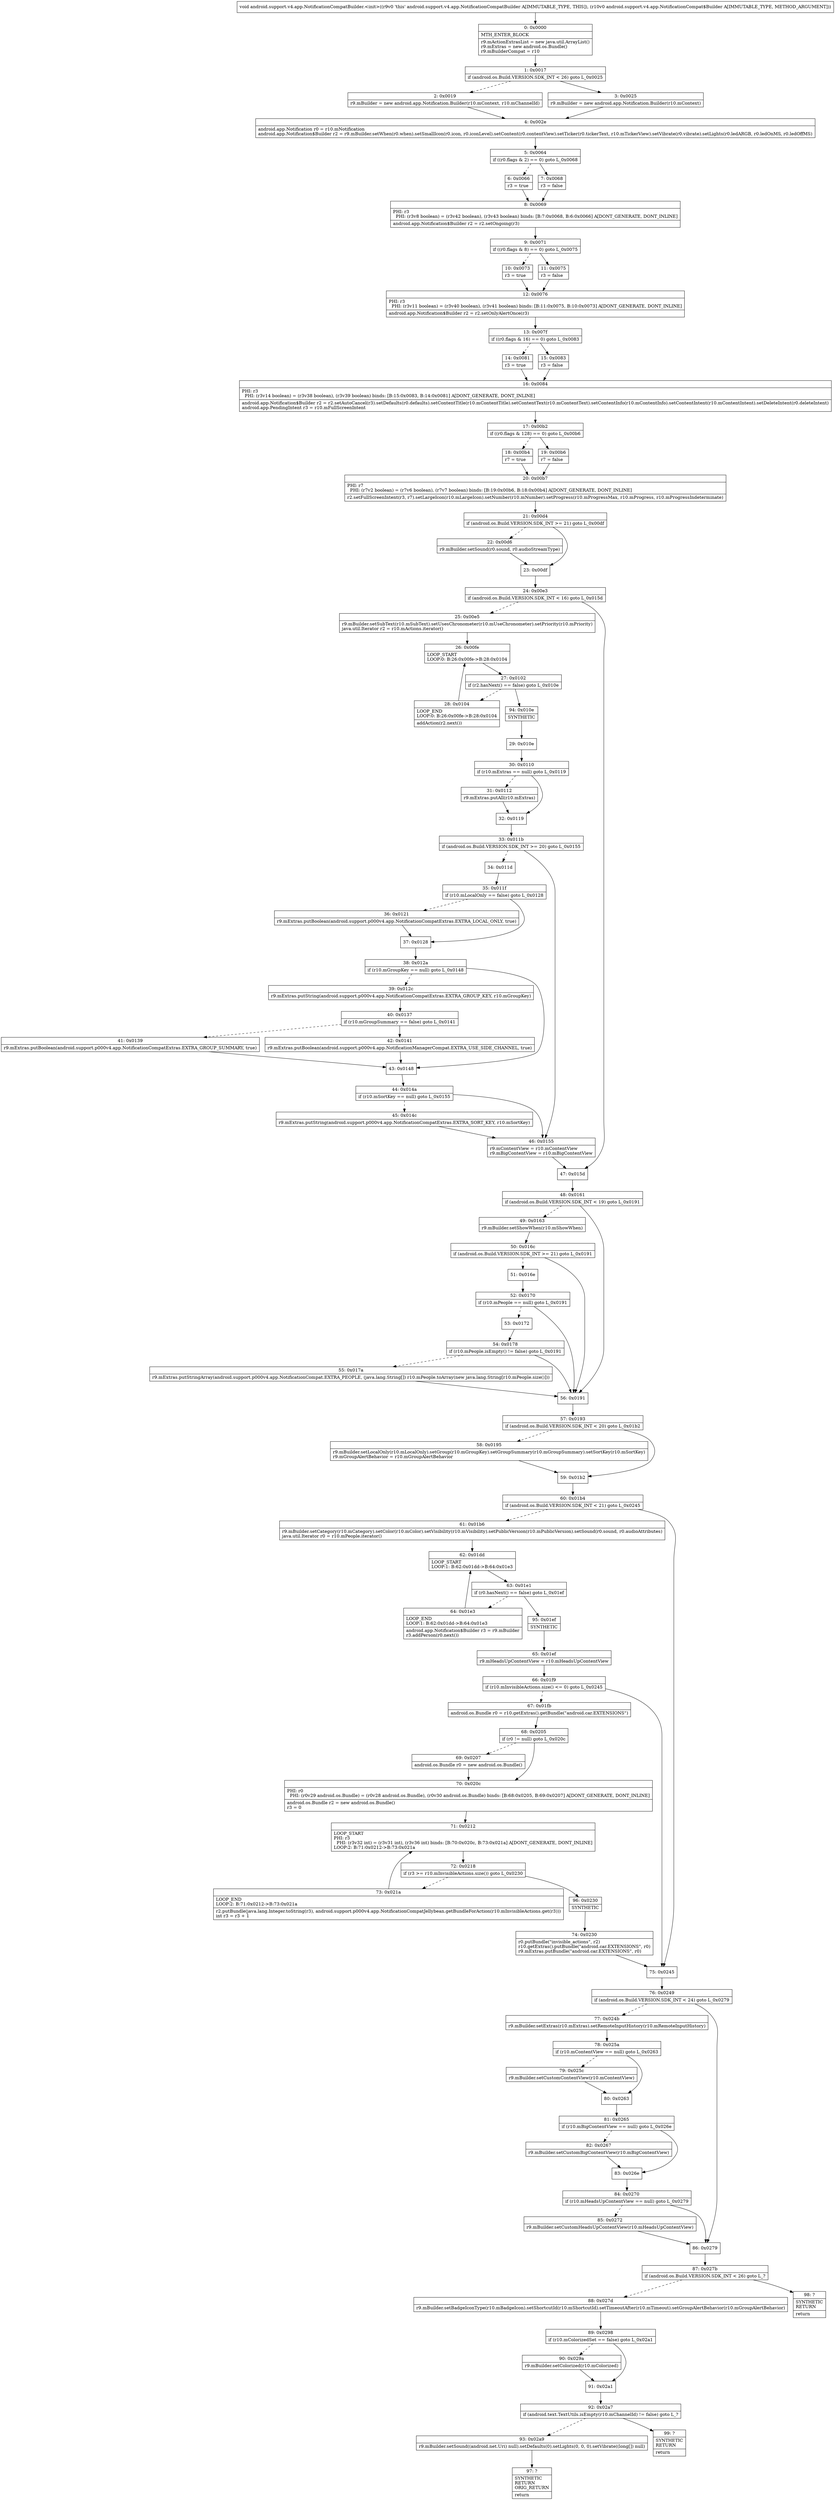 digraph "CFG forandroid.support.v4.app.NotificationCompatBuilder.\<init\>(Landroid\/support\/v4\/app\/NotificationCompat$Builder;)V" {
Node_0 [shape=record,label="{0\:\ 0x0000|MTH_ENTER_BLOCK\l|r9.mActionExtrasList = new java.util.ArrayList()\lr9.mExtras = new android.os.Bundle()\lr9.mBuilderCompat = r10\l}"];
Node_1 [shape=record,label="{1\:\ 0x0017|if (android.os.Build.VERSION.SDK_INT \< 26) goto L_0x0025\l}"];
Node_2 [shape=record,label="{2\:\ 0x0019|r9.mBuilder = new android.app.Notification.Builder(r10.mContext, r10.mChannelId)\l}"];
Node_3 [shape=record,label="{3\:\ 0x0025|r9.mBuilder = new android.app.Notification.Builder(r10.mContext)\l}"];
Node_4 [shape=record,label="{4\:\ 0x002e|android.app.Notification r0 = r10.mNotification\landroid.app.Notification$Builder r2 = r9.mBuilder.setWhen(r0.when).setSmallIcon(r0.icon, r0.iconLevel).setContent(r0.contentView).setTicker(r0.tickerText, r10.mTickerView).setVibrate(r0.vibrate).setLights(r0.ledARGB, r0.ledOnMS, r0.ledOffMS)\l}"];
Node_5 [shape=record,label="{5\:\ 0x0064|if ((r0.flags & 2) == 0) goto L_0x0068\l}"];
Node_6 [shape=record,label="{6\:\ 0x0066|r3 = true\l}"];
Node_7 [shape=record,label="{7\:\ 0x0068|r3 = false\l}"];
Node_8 [shape=record,label="{8\:\ 0x0069|PHI: r3 \l  PHI: (r3v8 boolean) = (r3v42 boolean), (r3v43 boolean) binds: [B:7:0x0068, B:6:0x0066] A[DONT_GENERATE, DONT_INLINE]\l|android.app.Notification$Builder r2 = r2.setOngoing(r3)\l}"];
Node_9 [shape=record,label="{9\:\ 0x0071|if ((r0.flags & 8) == 0) goto L_0x0075\l}"];
Node_10 [shape=record,label="{10\:\ 0x0073|r3 = true\l}"];
Node_11 [shape=record,label="{11\:\ 0x0075|r3 = false\l}"];
Node_12 [shape=record,label="{12\:\ 0x0076|PHI: r3 \l  PHI: (r3v11 boolean) = (r3v40 boolean), (r3v41 boolean) binds: [B:11:0x0075, B:10:0x0073] A[DONT_GENERATE, DONT_INLINE]\l|android.app.Notification$Builder r2 = r2.setOnlyAlertOnce(r3)\l}"];
Node_13 [shape=record,label="{13\:\ 0x007f|if ((r0.flags & 16) == 0) goto L_0x0083\l}"];
Node_14 [shape=record,label="{14\:\ 0x0081|r3 = true\l}"];
Node_15 [shape=record,label="{15\:\ 0x0083|r3 = false\l}"];
Node_16 [shape=record,label="{16\:\ 0x0084|PHI: r3 \l  PHI: (r3v14 boolean) = (r3v38 boolean), (r3v39 boolean) binds: [B:15:0x0083, B:14:0x0081] A[DONT_GENERATE, DONT_INLINE]\l|android.app.Notification$Builder r2 = r2.setAutoCancel(r3).setDefaults(r0.defaults).setContentTitle(r10.mContentTitle).setContentText(r10.mContentText).setContentInfo(r10.mContentInfo).setContentIntent(r10.mContentIntent).setDeleteIntent(r0.deleteIntent)\landroid.app.PendingIntent r3 = r10.mFullScreenIntent\l}"];
Node_17 [shape=record,label="{17\:\ 0x00b2|if ((r0.flags & 128) == 0) goto L_0x00b6\l}"];
Node_18 [shape=record,label="{18\:\ 0x00b4|r7 = true\l}"];
Node_19 [shape=record,label="{19\:\ 0x00b6|r7 = false\l}"];
Node_20 [shape=record,label="{20\:\ 0x00b7|PHI: r7 \l  PHI: (r7v2 boolean) = (r7v6 boolean), (r7v7 boolean) binds: [B:19:0x00b6, B:18:0x00b4] A[DONT_GENERATE, DONT_INLINE]\l|r2.setFullScreenIntent(r3, r7).setLargeIcon(r10.mLargeIcon).setNumber(r10.mNumber).setProgress(r10.mProgressMax, r10.mProgress, r10.mProgressIndeterminate)\l}"];
Node_21 [shape=record,label="{21\:\ 0x00d4|if (android.os.Build.VERSION.SDK_INT \>= 21) goto L_0x00df\l}"];
Node_22 [shape=record,label="{22\:\ 0x00d6|r9.mBuilder.setSound(r0.sound, r0.audioStreamType)\l}"];
Node_23 [shape=record,label="{23\:\ 0x00df}"];
Node_24 [shape=record,label="{24\:\ 0x00e3|if (android.os.Build.VERSION.SDK_INT \< 16) goto L_0x015d\l}"];
Node_25 [shape=record,label="{25\:\ 0x00e5|r9.mBuilder.setSubText(r10.mSubText).setUsesChronometer(r10.mUseChronometer).setPriority(r10.mPriority)\ljava.util.Iterator r2 = r10.mActions.iterator()\l}"];
Node_26 [shape=record,label="{26\:\ 0x00fe|LOOP_START\lLOOP:0: B:26:0x00fe\-\>B:28:0x0104\l}"];
Node_27 [shape=record,label="{27\:\ 0x0102|if (r2.hasNext() == false) goto L_0x010e\l}"];
Node_28 [shape=record,label="{28\:\ 0x0104|LOOP_END\lLOOP:0: B:26:0x00fe\-\>B:28:0x0104\l|addAction(r2.next())\l}"];
Node_29 [shape=record,label="{29\:\ 0x010e}"];
Node_30 [shape=record,label="{30\:\ 0x0110|if (r10.mExtras == null) goto L_0x0119\l}"];
Node_31 [shape=record,label="{31\:\ 0x0112|r9.mExtras.putAll(r10.mExtras)\l}"];
Node_32 [shape=record,label="{32\:\ 0x0119}"];
Node_33 [shape=record,label="{33\:\ 0x011b|if (android.os.Build.VERSION.SDK_INT \>= 20) goto L_0x0155\l}"];
Node_34 [shape=record,label="{34\:\ 0x011d}"];
Node_35 [shape=record,label="{35\:\ 0x011f|if (r10.mLocalOnly == false) goto L_0x0128\l}"];
Node_36 [shape=record,label="{36\:\ 0x0121|r9.mExtras.putBoolean(android.support.p000v4.app.NotificationCompatExtras.EXTRA_LOCAL_ONLY, true)\l}"];
Node_37 [shape=record,label="{37\:\ 0x0128}"];
Node_38 [shape=record,label="{38\:\ 0x012a|if (r10.mGroupKey == null) goto L_0x0148\l}"];
Node_39 [shape=record,label="{39\:\ 0x012c|r9.mExtras.putString(android.support.p000v4.app.NotificationCompatExtras.EXTRA_GROUP_KEY, r10.mGroupKey)\l}"];
Node_40 [shape=record,label="{40\:\ 0x0137|if (r10.mGroupSummary == false) goto L_0x0141\l}"];
Node_41 [shape=record,label="{41\:\ 0x0139|r9.mExtras.putBoolean(android.support.p000v4.app.NotificationCompatExtras.EXTRA_GROUP_SUMMARY, true)\l}"];
Node_42 [shape=record,label="{42\:\ 0x0141|r9.mExtras.putBoolean(android.support.p000v4.app.NotificationManagerCompat.EXTRA_USE_SIDE_CHANNEL, true)\l}"];
Node_43 [shape=record,label="{43\:\ 0x0148}"];
Node_44 [shape=record,label="{44\:\ 0x014a|if (r10.mSortKey == null) goto L_0x0155\l}"];
Node_45 [shape=record,label="{45\:\ 0x014c|r9.mExtras.putString(android.support.p000v4.app.NotificationCompatExtras.EXTRA_SORT_KEY, r10.mSortKey)\l}"];
Node_46 [shape=record,label="{46\:\ 0x0155|r9.mContentView = r10.mContentView\lr9.mBigContentView = r10.mBigContentView\l}"];
Node_47 [shape=record,label="{47\:\ 0x015d}"];
Node_48 [shape=record,label="{48\:\ 0x0161|if (android.os.Build.VERSION.SDK_INT \< 19) goto L_0x0191\l}"];
Node_49 [shape=record,label="{49\:\ 0x0163|r9.mBuilder.setShowWhen(r10.mShowWhen)\l}"];
Node_50 [shape=record,label="{50\:\ 0x016c|if (android.os.Build.VERSION.SDK_INT \>= 21) goto L_0x0191\l}"];
Node_51 [shape=record,label="{51\:\ 0x016e}"];
Node_52 [shape=record,label="{52\:\ 0x0170|if (r10.mPeople == null) goto L_0x0191\l}"];
Node_53 [shape=record,label="{53\:\ 0x0172}"];
Node_54 [shape=record,label="{54\:\ 0x0178|if (r10.mPeople.isEmpty() != false) goto L_0x0191\l}"];
Node_55 [shape=record,label="{55\:\ 0x017a|r9.mExtras.putStringArray(android.support.p000v4.app.NotificationCompat.EXTRA_PEOPLE, (java.lang.String[]) r10.mPeople.toArray(new java.lang.String[r10.mPeople.size()]))\l}"];
Node_56 [shape=record,label="{56\:\ 0x0191}"];
Node_57 [shape=record,label="{57\:\ 0x0193|if (android.os.Build.VERSION.SDK_INT \< 20) goto L_0x01b2\l}"];
Node_58 [shape=record,label="{58\:\ 0x0195|r9.mBuilder.setLocalOnly(r10.mLocalOnly).setGroup(r10.mGroupKey).setGroupSummary(r10.mGroupSummary).setSortKey(r10.mSortKey)\lr9.mGroupAlertBehavior = r10.mGroupAlertBehavior\l}"];
Node_59 [shape=record,label="{59\:\ 0x01b2}"];
Node_60 [shape=record,label="{60\:\ 0x01b4|if (android.os.Build.VERSION.SDK_INT \< 21) goto L_0x0245\l}"];
Node_61 [shape=record,label="{61\:\ 0x01b6|r9.mBuilder.setCategory(r10.mCategory).setColor(r10.mColor).setVisibility(r10.mVisibility).setPublicVersion(r10.mPublicVersion).setSound(r0.sound, r0.audioAttributes)\ljava.util.Iterator r0 = r10.mPeople.iterator()\l}"];
Node_62 [shape=record,label="{62\:\ 0x01dd|LOOP_START\lLOOP:1: B:62:0x01dd\-\>B:64:0x01e3\l}"];
Node_63 [shape=record,label="{63\:\ 0x01e1|if (r0.hasNext() == false) goto L_0x01ef\l}"];
Node_64 [shape=record,label="{64\:\ 0x01e3|LOOP_END\lLOOP:1: B:62:0x01dd\-\>B:64:0x01e3\l|android.app.Notification$Builder r3 = r9.mBuilder\lr3.addPerson(r0.next())\l}"];
Node_65 [shape=record,label="{65\:\ 0x01ef|r9.mHeadsUpContentView = r10.mHeadsUpContentView\l}"];
Node_66 [shape=record,label="{66\:\ 0x01f9|if (r10.mInvisibleActions.size() \<= 0) goto L_0x0245\l}"];
Node_67 [shape=record,label="{67\:\ 0x01fb|android.os.Bundle r0 = r10.getExtras().getBundle(\"android.car.EXTENSIONS\")\l}"];
Node_68 [shape=record,label="{68\:\ 0x0205|if (r0 != null) goto L_0x020c\l}"];
Node_69 [shape=record,label="{69\:\ 0x0207|android.os.Bundle r0 = new android.os.Bundle()\l}"];
Node_70 [shape=record,label="{70\:\ 0x020c|PHI: r0 \l  PHI: (r0v29 android.os.Bundle) = (r0v28 android.os.Bundle), (r0v30 android.os.Bundle) binds: [B:68:0x0205, B:69:0x0207] A[DONT_GENERATE, DONT_INLINE]\l|android.os.Bundle r2 = new android.os.Bundle()\lr3 = 0\l}"];
Node_71 [shape=record,label="{71\:\ 0x0212|LOOP_START\lPHI: r3 \l  PHI: (r3v32 int) = (r3v31 int), (r3v36 int) binds: [B:70:0x020c, B:73:0x021a] A[DONT_GENERATE, DONT_INLINE]\lLOOP:2: B:71:0x0212\-\>B:73:0x021a\l}"];
Node_72 [shape=record,label="{72\:\ 0x0218|if (r3 \>= r10.mInvisibleActions.size()) goto L_0x0230\l}"];
Node_73 [shape=record,label="{73\:\ 0x021a|LOOP_END\lLOOP:2: B:71:0x0212\-\>B:73:0x021a\l|r2.putBundle(java.lang.Integer.toString(r3), android.support.p000v4.app.NotificationCompatJellybean.getBundleForAction(r10.mInvisibleActions.get(r3)))\lint r3 = r3 + 1\l}"];
Node_74 [shape=record,label="{74\:\ 0x0230|r0.putBundle(\"invisible_actions\", r2)\lr10.getExtras().putBundle(\"android.car.EXTENSIONS\", r0)\lr9.mExtras.putBundle(\"android.car.EXTENSIONS\", r0)\l}"];
Node_75 [shape=record,label="{75\:\ 0x0245}"];
Node_76 [shape=record,label="{76\:\ 0x0249|if (android.os.Build.VERSION.SDK_INT \< 24) goto L_0x0279\l}"];
Node_77 [shape=record,label="{77\:\ 0x024b|r9.mBuilder.setExtras(r10.mExtras).setRemoteInputHistory(r10.mRemoteInputHistory)\l}"];
Node_78 [shape=record,label="{78\:\ 0x025a|if (r10.mContentView == null) goto L_0x0263\l}"];
Node_79 [shape=record,label="{79\:\ 0x025c|r9.mBuilder.setCustomContentView(r10.mContentView)\l}"];
Node_80 [shape=record,label="{80\:\ 0x0263}"];
Node_81 [shape=record,label="{81\:\ 0x0265|if (r10.mBigContentView == null) goto L_0x026e\l}"];
Node_82 [shape=record,label="{82\:\ 0x0267|r9.mBuilder.setCustomBigContentView(r10.mBigContentView)\l}"];
Node_83 [shape=record,label="{83\:\ 0x026e}"];
Node_84 [shape=record,label="{84\:\ 0x0270|if (r10.mHeadsUpContentView == null) goto L_0x0279\l}"];
Node_85 [shape=record,label="{85\:\ 0x0272|r9.mBuilder.setCustomHeadsUpContentView(r10.mHeadsUpContentView)\l}"];
Node_86 [shape=record,label="{86\:\ 0x0279}"];
Node_87 [shape=record,label="{87\:\ 0x027b|if (android.os.Build.VERSION.SDK_INT \< 26) goto L_?\l}"];
Node_88 [shape=record,label="{88\:\ 0x027d|r9.mBuilder.setBadgeIconType(r10.mBadgeIcon).setShortcutId(r10.mShortcutId).setTimeoutAfter(r10.mTimeout).setGroupAlertBehavior(r10.mGroupAlertBehavior)\l}"];
Node_89 [shape=record,label="{89\:\ 0x0298|if (r10.mColorizedSet == false) goto L_0x02a1\l}"];
Node_90 [shape=record,label="{90\:\ 0x029a|r9.mBuilder.setColorized(r10.mColorized)\l}"];
Node_91 [shape=record,label="{91\:\ 0x02a1}"];
Node_92 [shape=record,label="{92\:\ 0x02a7|if (android.text.TextUtils.isEmpty(r10.mChannelId) != false) goto L_?\l}"];
Node_93 [shape=record,label="{93\:\ 0x02a9|r9.mBuilder.setSound((android.net.Uri) null).setDefaults(0).setLights(0, 0, 0).setVibrate((long[]) null)\l}"];
Node_94 [shape=record,label="{94\:\ 0x010e|SYNTHETIC\l}"];
Node_95 [shape=record,label="{95\:\ 0x01ef|SYNTHETIC\l}"];
Node_96 [shape=record,label="{96\:\ 0x0230|SYNTHETIC\l}"];
Node_97 [shape=record,label="{97\:\ ?|SYNTHETIC\lRETURN\lORIG_RETURN\l|return\l}"];
Node_98 [shape=record,label="{98\:\ ?|SYNTHETIC\lRETURN\l|return\l}"];
Node_99 [shape=record,label="{99\:\ ?|SYNTHETIC\lRETURN\l|return\l}"];
MethodNode[shape=record,label="{void android.support.v4.app.NotificationCompatBuilder.\<init\>((r9v0 'this' android.support.v4.app.NotificationCompatBuilder A[IMMUTABLE_TYPE, THIS]), (r10v0 android.support.v4.app.NotificationCompat$Builder A[IMMUTABLE_TYPE, METHOD_ARGUMENT])) }"];
MethodNode -> Node_0;
Node_0 -> Node_1;
Node_1 -> Node_2[style=dashed];
Node_1 -> Node_3;
Node_2 -> Node_4;
Node_3 -> Node_4;
Node_4 -> Node_5;
Node_5 -> Node_6[style=dashed];
Node_5 -> Node_7;
Node_6 -> Node_8;
Node_7 -> Node_8;
Node_8 -> Node_9;
Node_9 -> Node_10[style=dashed];
Node_9 -> Node_11;
Node_10 -> Node_12;
Node_11 -> Node_12;
Node_12 -> Node_13;
Node_13 -> Node_14[style=dashed];
Node_13 -> Node_15;
Node_14 -> Node_16;
Node_15 -> Node_16;
Node_16 -> Node_17;
Node_17 -> Node_18[style=dashed];
Node_17 -> Node_19;
Node_18 -> Node_20;
Node_19 -> Node_20;
Node_20 -> Node_21;
Node_21 -> Node_22[style=dashed];
Node_21 -> Node_23;
Node_22 -> Node_23;
Node_23 -> Node_24;
Node_24 -> Node_25[style=dashed];
Node_24 -> Node_47;
Node_25 -> Node_26;
Node_26 -> Node_27;
Node_27 -> Node_28[style=dashed];
Node_27 -> Node_94;
Node_28 -> Node_26;
Node_29 -> Node_30;
Node_30 -> Node_31[style=dashed];
Node_30 -> Node_32;
Node_31 -> Node_32;
Node_32 -> Node_33;
Node_33 -> Node_34[style=dashed];
Node_33 -> Node_46;
Node_34 -> Node_35;
Node_35 -> Node_36[style=dashed];
Node_35 -> Node_37;
Node_36 -> Node_37;
Node_37 -> Node_38;
Node_38 -> Node_39[style=dashed];
Node_38 -> Node_43;
Node_39 -> Node_40;
Node_40 -> Node_41[style=dashed];
Node_40 -> Node_42;
Node_41 -> Node_43;
Node_42 -> Node_43;
Node_43 -> Node_44;
Node_44 -> Node_45[style=dashed];
Node_44 -> Node_46;
Node_45 -> Node_46;
Node_46 -> Node_47;
Node_47 -> Node_48;
Node_48 -> Node_49[style=dashed];
Node_48 -> Node_56;
Node_49 -> Node_50;
Node_50 -> Node_51[style=dashed];
Node_50 -> Node_56;
Node_51 -> Node_52;
Node_52 -> Node_53[style=dashed];
Node_52 -> Node_56;
Node_53 -> Node_54;
Node_54 -> Node_55[style=dashed];
Node_54 -> Node_56;
Node_55 -> Node_56;
Node_56 -> Node_57;
Node_57 -> Node_58[style=dashed];
Node_57 -> Node_59;
Node_58 -> Node_59;
Node_59 -> Node_60;
Node_60 -> Node_61[style=dashed];
Node_60 -> Node_75;
Node_61 -> Node_62;
Node_62 -> Node_63;
Node_63 -> Node_64[style=dashed];
Node_63 -> Node_95;
Node_64 -> Node_62;
Node_65 -> Node_66;
Node_66 -> Node_67[style=dashed];
Node_66 -> Node_75;
Node_67 -> Node_68;
Node_68 -> Node_69[style=dashed];
Node_68 -> Node_70;
Node_69 -> Node_70;
Node_70 -> Node_71;
Node_71 -> Node_72;
Node_72 -> Node_73[style=dashed];
Node_72 -> Node_96;
Node_73 -> Node_71;
Node_74 -> Node_75;
Node_75 -> Node_76;
Node_76 -> Node_77[style=dashed];
Node_76 -> Node_86;
Node_77 -> Node_78;
Node_78 -> Node_79[style=dashed];
Node_78 -> Node_80;
Node_79 -> Node_80;
Node_80 -> Node_81;
Node_81 -> Node_82[style=dashed];
Node_81 -> Node_83;
Node_82 -> Node_83;
Node_83 -> Node_84;
Node_84 -> Node_85[style=dashed];
Node_84 -> Node_86;
Node_85 -> Node_86;
Node_86 -> Node_87;
Node_87 -> Node_88[style=dashed];
Node_87 -> Node_98;
Node_88 -> Node_89;
Node_89 -> Node_90[style=dashed];
Node_89 -> Node_91;
Node_90 -> Node_91;
Node_91 -> Node_92;
Node_92 -> Node_93[style=dashed];
Node_92 -> Node_99;
Node_93 -> Node_97;
Node_94 -> Node_29;
Node_95 -> Node_65;
Node_96 -> Node_74;
}

